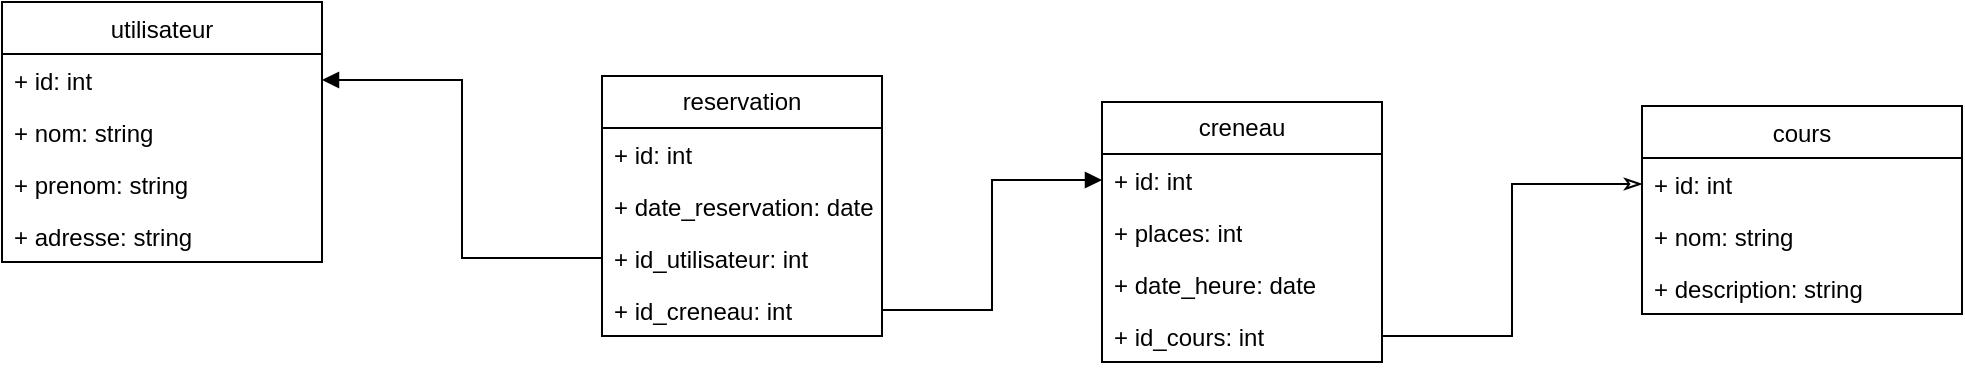 <mxfile version="26.0.15">
  <diagram id="C5RBs43oDa-KdzZeNtuy" name="Page-1">
    <mxGraphModel dx="953" dy="615" grid="1" gridSize="10" guides="1" tooltips="1" connect="1" arrows="1" fold="1" page="1" pageScale="1" pageWidth="827" pageHeight="1169" math="0" shadow="0">
      <root>
        <mxCell id="WIyWlLk6GJQsqaUBKTNV-0" />
        <mxCell id="WIyWlLk6GJQsqaUBKTNV-1" parent="WIyWlLk6GJQsqaUBKTNV-0" />
        <mxCell id="0paDKjc0tP_e554IeG12-0" value="reservation" style="swimlane;fontStyle=0;childLayout=stackLayout;horizontal=1;startSize=26;fillColor=none;horizontalStack=0;resizeParent=1;resizeParentMax=0;resizeLast=0;collapsible=1;marginBottom=0;whiteSpace=wrap;html=1;" parent="WIyWlLk6GJQsqaUBKTNV-1" vertex="1">
          <mxGeometry x="530" y="347" width="140" height="130" as="geometry" />
        </mxCell>
        <mxCell id="0paDKjc0tP_e554IeG12-1" value="+ id: int" style="text;strokeColor=none;fillColor=none;align=left;verticalAlign=top;spacingLeft=4;spacingRight=4;overflow=hidden;rotatable=0;points=[[0,0.5],[1,0.5]];portConstraint=eastwest;whiteSpace=wrap;html=1;" parent="0paDKjc0tP_e554IeG12-0" vertex="1">
          <mxGeometry y="26" width="140" height="26" as="geometry" />
        </mxCell>
        <mxCell id="0paDKjc0tP_e554IeG12-2" value="+ date_reservation: date" style="text;strokeColor=none;fillColor=none;align=left;verticalAlign=top;spacingLeft=4;spacingRight=4;overflow=hidden;rotatable=0;points=[[0,0.5],[1,0.5]];portConstraint=eastwest;whiteSpace=wrap;html=1;" parent="0paDKjc0tP_e554IeG12-0" vertex="1">
          <mxGeometry y="52" width="140" height="26" as="geometry" />
        </mxCell>
        <mxCell id="0paDKjc0tP_e554IeG12-3" value="+ id_utilisateur: int" style="text;strokeColor=none;fillColor=none;align=left;verticalAlign=top;spacingLeft=4;spacingRight=4;overflow=hidden;rotatable=0;points=[[0,0.5],[1,0.5]];portConstraint=eastwest;whiteSpace=wrap;html=1;" parent="0paDKjc0tP_e554IeG12-0" vertex="1">
          <mxGeometry y="78" width="140" height="26" as="geometry" />
        </mxCell>
        <mxCell id="0paDKjc0tP_e554IeG12-4" value="+ id_creneau: int" style="text;strokeColor=none;fillColor=none;align=left;verticalAlign=top;spacingLeft=4;spacingRight=4;overflow=hidden;rotatable=0;points=[[0,0.5],[1,0.5]];portConstraint=eastwest;whiteSpace=wrap;html=1;" parent="0paDKjc0tP_e554IeG12-0" vertex="1">
          <mxGeometry y="104" width="140" height="26" as="geometry" />
        </mxCell>
        <mxCell id="0paDKjc0tP_e554IeG12-5" style="edgeStyle=orthogonalEdgeStyle;rounded=0;orthogonalLoop=1;jettySize=auto;html=1;exitX=0;exitY=0.5;exitDx=0;exitDy=0;endArrow=none;startFill=0;startArrow=classicThin;" parent="WIyWlLk6GJQsqaUBKTNV-1" source="0paDKjc0tP_e554IeG12-29" target="0paDKjc0tP_e554IeG12-17" edge="1">
          <mxGeometry relative="1" as="geometry" />
        </mxCell>
        <mxCell id="0paDKjc0tP_e554IeG12-9" value="" style="endArrow=none;html=1;edgeStyle=orthogonalEdgeStyle;rounded=0;exitX=1;exitY=0.5;exitDx=0;exitDy=0;entryX=0;entryY=0.5;entryDx=0;entryDy=0;endFill=1;startArrow=block;startFill=1;" parent="WIyWlLk6GJQsqaUBKTNV-1" source="0paDKjc0tP_e554IeG12-21" target="0paDKjc0tP_e554IeG12-3" edge="1">
          <mxGeometry relative="1" as="geometry">
            <mxPoint x="360" y="600" as="sourcePoint" />
            <mxPoint x="520" y="600" as="targetPoint" />
          </mxGeometry>
        </mxCell>
        <mxCell id="0paDKjc0tP_e554IeG12-13" value="creneau" style="swimlane;fontStyle=0;childLayout=stackLayout;horizontal=1;startSize=26;fillColor=none;horizontalStack=0;resizeParent=1;resizeParentMax=0;resizeLast=0;collapsible=1;marginBottom=0;whiteSpace=wrap;html=1;" parent="WIyWlLk6GJQsqaUBKTNV-1" vertex="1">
          <mxGeometry x="780" y="360" width="140" height="130" as="geometry" />
        </mxCell>
        <mxCell id="0paDKjc0tP_e554IeG12-14" value="+ id: int" style="text;strokeColor=none;fillColor=none;align=left;verticalAlign=top;spacingLeft=4;spacingRight=4;overflow=hidden;rotatable=0;points=[[0,0.5],[1,0.5]];portConstraint=eastwest;whiteSpace=wrap;html=1;" parent="0paDKjc0tP_e554IeG12-13" vertex="1">
          <mxGeometry y="26" width="140" height="26" as="geometry" />
        </mxCell>
        <mxCell id="0paDKjc0tP_e554IeG12-15" value="+ places: int" style="text;strokeColor=none;fillColor=none;align=left;verticalAlign=top;spacingLeft=4;spacingRight=4;overflow=hidden;rotatable=0;points=[[0,0.5],[1,0.5]];portConstraint=eastwest;whiteSpace=wrap;html=1;" parent="0paDKjc0tP_e554IeG12-13" vertex="1">
          <mxGeometry y="52" width="140" height="26" as="geometry" />
        </mxCell>
        <mxCell id="0paDKjc0tP_e554IeG12-16" value="+ date_heure: date" style="text;strokeColor=none;fillColor=none;align=left;verticalAlign=top;spacingLeft=4;spacingRight=4;overflow=hidden;rotatable=0;points=[[0,0.5],[1,0.5]];portConstraint=eastwest;whiteSpace=wrap;html=1;" parent="0paDKjc0tP_e554IeG12-13" vertex="1">
          <mxGeometry y="78" width="140" height="26" as="geometry" />
        </mxCell>
        <mxCell id="0paDKjc0tP_e554IeG12-17" value="+ id_cours: int" style="text;strokeColor=none;fillColor=none;align=left;verticalAlign=top;spacingLeft=4;spacingRight=4;overflow=hidden;rotatable=0;points=[[0,0.5],[1,0.5]];portConstraint=eastwest;whiteSpace=wrap;html=1;" parent="0paDKjc0tP_e554IeG12-13" vertex="1">
          <mxGeometry y="104" width="140" height="26" as="geometry" />
        </mxCell>
        <mxCell id="0paDKjc0tP_e554IeG12-18" style="edgeStyle=orthogonalEdgeStyle;rounded=0;orthogonalLoop=1;jettySize=auto;html=1;entryX=0;entryY=0.5;entryDx=0;entryDy=0;endArrow=block;startFill=0;startArrow=none;endFill=1;" parent="WIyWlLk6GJQsqaUBKTNV-1" source="0paDKjc0tP_e554IeG12-4" target="0paDKjc0tP_e554IeG12-14" edge="1">
          <mxGeometry relative="1" as="geometry" />
        </mxCell>
        <mxCell id="0paDKjc0tP_e554IeG12-20" value="&lt;span style=&quot;font-weight: 400;&quot;&gt;utilisateur&lt;/span&gt;" style="swimlane;fontStyle=1;align=center;verticalAlign=top;childLayout=stackLayout;horizontal=1;startSize=26;horizontalStack=0;resizeParent=1;resizeParentMax=0;resizeLast=0;collapsible=1;marginBottom=0;whiteSpace=wrap;html=1;" parent="WIyWlLk6GJQsqaUBKTNV-1" vertex="1">
          <mxGeometry x="230" y="310" width="160" height="130" as="geometry" />
        </mxCell>
        <mxCell id="0paDKjc0tP_e554IeG12-21" value="+ id: int" style="text;strokeColor=none;fillColor=none;align=left;verticalAlign=top;spacingLeft=4;spacingRight=4;overflow=hidden;rotatable=0;points=[[0,0.5],[1,0.5]];portConstraint=eastwest;whiteSpace=wrap;html=1;" parent="0paDKjc0tP_e554IeG12-20" vertex="1">
          <mxGeometry y="26" width="160" height="26" as="geometry" />
        </mxCell>
        <mxCell id="0paDKjc0tP_e554IeG12-22" value="+ nom: string" style="text;strokeColor=none;fillColor=none;align=left;verticalAlign=top;spacingLeft=4;spacingRight=4;overflow=hidden;rotatable=0;points=[[0,0.5],[1,0.5]];portConstraint=eastwest;whiteSpace=wrap;html=1;" parent="0paDKjc0tP_e554IeG12-20" vertex="1">
          <mxGeometry y="52" width="160" height="26" as="geometry" />
        </mxCell>
        <mxCell id="0paDKjc0tP_e554IeG12-23" value="+ prenom: string" style="text;strokeColor=none;fillColor=none;align=left;verticalAlign=top;spacingLeft=4;spacingRight=4;overflow=hidden;rotatable=0;points=[[0,0.5],[1,0.5]];portConstraint=eastwest;whiteSpace=wrap;html=1;" parent="0paDKjc0tP_e554IeG12-20" vertex="1">
          <mxGeometry y="78" width="160" height="26" as="geometry" />
        </mxCell>
        <mxCell id="0paDKjc0tP_e554IeG12-24" value="+ adresse: string" style="text;strokeColor=none;fillColor=none;align=left;verticalAlign=top;spacingLeft=4;spacingRight=4;overflow=hidden;rotatable=0;points=[[0,0.5],[1,0.5]];portConstraint=eastwest;whiteSpace=wrap;html=1;" parent="0paDKjc0tP_e554IeG12-20" vertex="1">
          <mxGeometry y="104" width="160" height="26" as="geometry" />
        </mxCell>
        <mxCell id="0paDKjc0tP_e554IeG12-28" value="&lt;span style=&quot;font-weight: 400;&quot;&gt;cours&lt;/span&gt;" style="swimlane;fontStyle=1;align=center;verticalAlign=top;childLayout=stackLayout;horizontal=1;startSize=26;horizontalStack=0;resizeParent=1;resizeParentMax=0;resizeLast=0;collapsible=1;marginBottom=0;whiteSpace=wrap;html=1;" parent="WIyWlLk6GJQsqaUBKTNV-1" vertex="1">
          <mxGeometry x="1050" y="362" width="160" height="104" as="geometry" />
        </mxCell>
        <mxCell id="0paDKjc0tP_e554IeG12-29" value="+ id: int" style="text;strokeColor=none;fillColor=none;align=left;verticalAlign=top;spacingLeft=4;spacingRight=4;overflow=hidden;rotatable=0;points=[[0,0.5],[1,0.5]];portConstraint=eastwest;whiteSpace=wrap;html=1;" parent="0paDKjc0tP_e554IeG12-28" vertex="1">
          <mxGeometry y="26" width="160" height="26" as="geometry" />
        </mxCell>
        <mxCell id="0paDKjc0tP_e554IeG12-30" value="+ nom: string" style="text;strokeColor=none;fillColor=none;align=left;verticalAlign=top;spacingLeft=4;spacingRight=4;overflow=hidden;rotatable=0;points=[[0,0.5],[1,0.5]];portConstraint=eastwest;whiteSpace=wrap;html=1;" parent="0paDKjc0tP_e554IeG12-28" vertex="1">
          <mxGeometry y="52" width="160" height="26" as="geometry" />
        </mxCell>
        <mxCell id="0paDKjc0tP_e554IeG12-31" value="+ description: string" style="text;strokeColor=none;fillColor=none;align=left;verticalAlign=top;spacingLeft=4;spacingRight=4;overflow=hidden;rotatable=0;points=[[0,0.5],[1,0.5]];portConstraint=eastwest;whiteSpace=wrap;html=1;" parent="0paDKjc0tP_e554IeG12-28" vertex="1">
          <mxGeometry y="78" width="160" height="26" as="geometry" />
        </mxCell>
      </root>
    </mxGraphModel>
  </diagram>
</mxfile>
